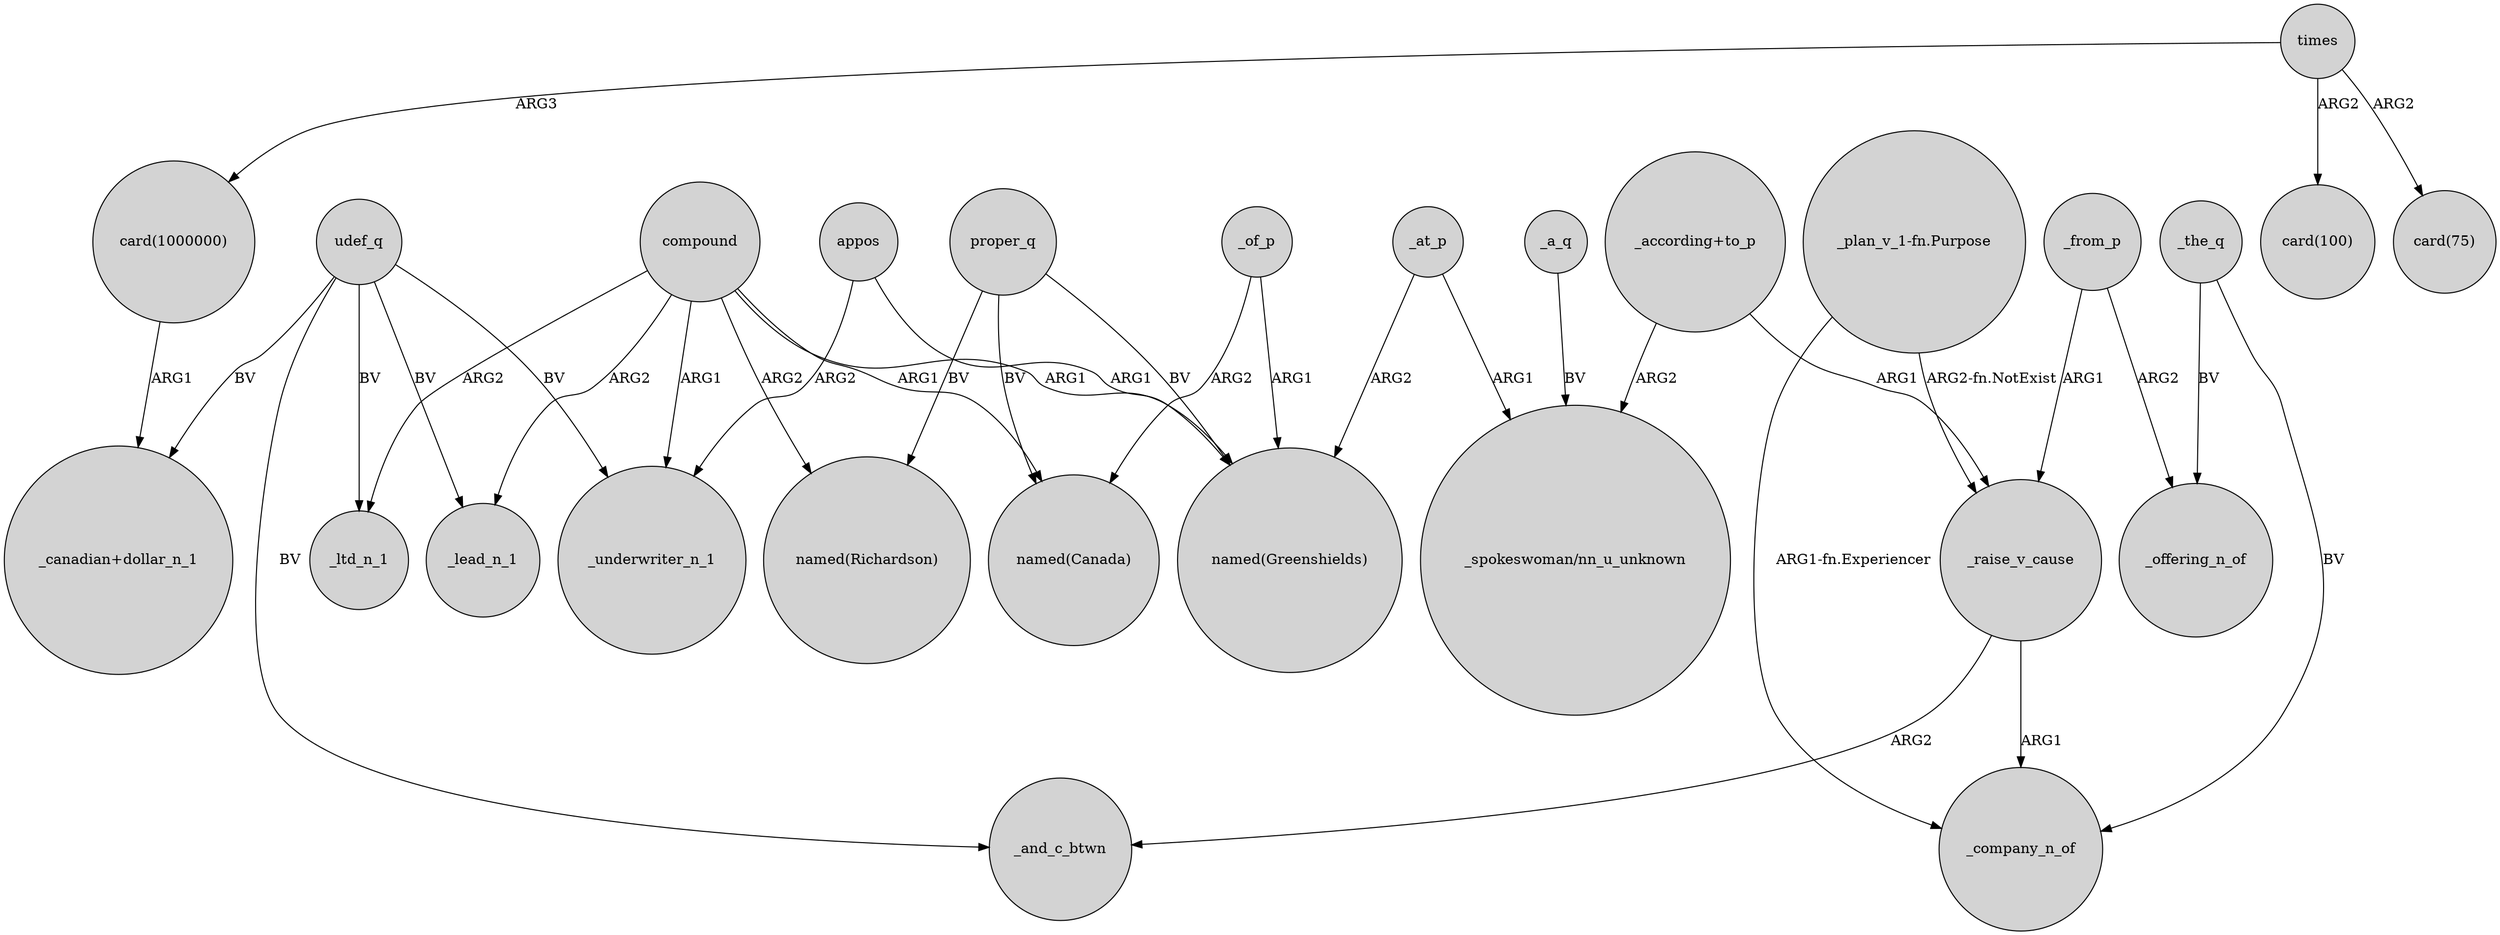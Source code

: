 digraph {
	node [shape=circle style=filled]
	compound -> _underwriter_n_1 [label=ARG1]
	times -> "card(100)" [label=ARG2]
	_at_p -> "named(Greenshields)" [label=ARG2]
	_of_p -> "named(Canada)" [label=ARG2]
	proper_q -> "named(Canada)" [label=BV]
	_a_q -> "_spokeswoman/nn_u_unknown" [label=BV]
	appos -> "named(Greenshields)" [label=ARG1]
	udef_q -> "_canadian+dollar_n_1" [label=BV]
	_from_p -> _offering_n_of [label=ARG2]
	proper_q -> "named(Greenshields)" [label=BV]
	compound -> "named(Greenshields)" [label=ARG1]
	"card(1000000)" -> "_canadian+dollar_n_1" [label=ARG1]
	udef_q -> _lead_n_1 [label=BV]
	"_plan_v_1-fn.Purpose" -> _raise_v_cause [label="ARG2-fn.NotExist"]
	_the_q -> _company_n_of [label=BV]
	_raise_v_cause -> _and_c_btwn [label=ARG2]
	_of_p -> "named(Greenshields)" [label=ARG1]
	compound -> "named(Richardson)" [label=ARG2]
	udef_q -> _underwriter_n_1 [label=BV]
	times -> "card(75)" [label=ARG2]
	times -> "card(1000000)" [label=ARG3]
	_at_p -> "_spokeswoman/nn_u_unknown" [label=ARG1]
	proper_q -> "named(Richardson)" [label=BV]
	compound -> "named(Canada)" [label=ARG1]
	appos -> _underwriter_n_1 [label=ARG2]
	compound -> _ltd_n_1 [label=ARG2]
	"_according+to_p" -> "_spokeswoman/nn_u_unknown" [label=ARG2]
	compound -> _lead_n_1 [label=ARG2]
	"_plan_v_1-fn.Purpose" -> _company_n_of [label="ARG1-fn.Experiencer"]
	udef_q -> _and_c_btwn [label=BV]
	_from_p -> _raise_v_cause [label=ARG1]
	udef_q -> _ltd_n_1 [label=BV]
	_raise_v_cause -> _company_n_of [label=ARG1]
	"_according+to_p" -> _raise_v_cause [label=ARG1]
	_the_q -> _offering_n_of [label=BV]
}
